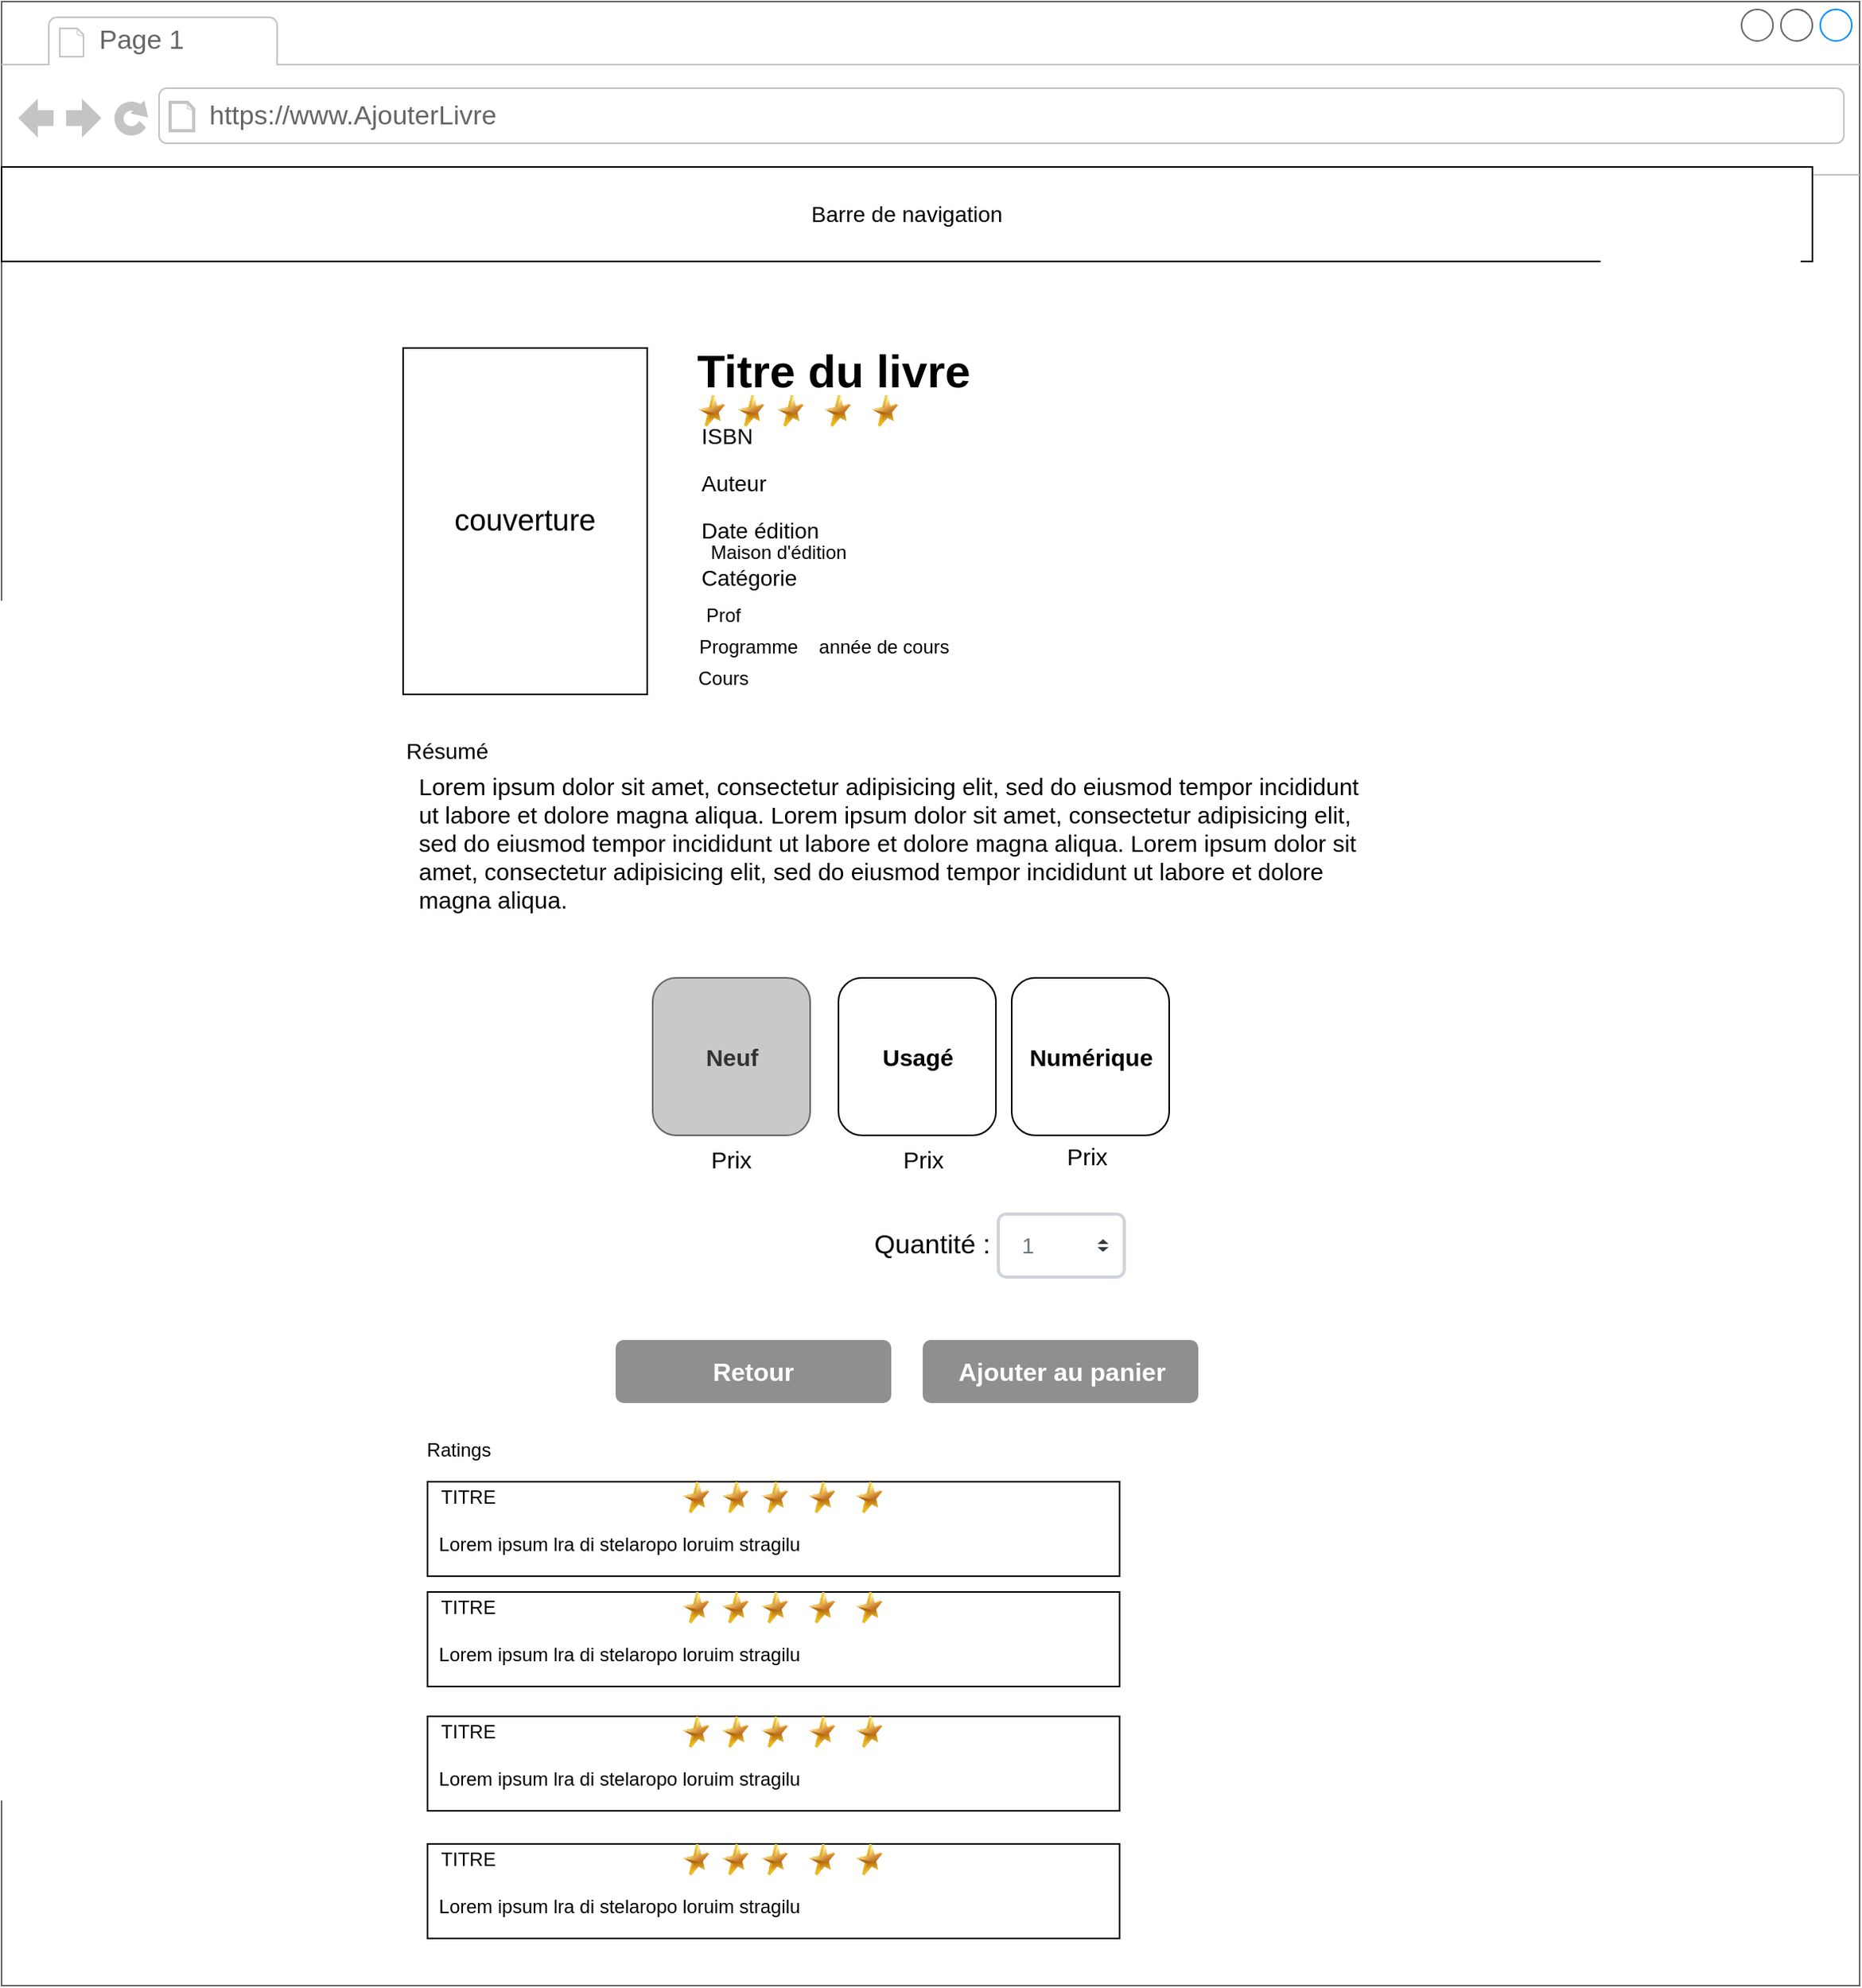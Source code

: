 <mxfile version="16.5.1" type="device"><diagram id="91kkuuxn5-ELteaasb6b" name="Page-1"><mxGraphModel dx="1102" dy="865" grid="1" gridSize="10" guides="1" tooltips="1" connect="1" arrows="1" fold="1" page="1" pageScale="1" pageWidth="827" pageHeight="1169" math="0" shadow="0"><root><mxCell id="0"/><mxCell id="1" parent="0"/><mxCell id="qHV2exuXcShavYTk0zmn-5" value="" style="strokeWidth=1;shadow=0;dashed=0;align=center;html=1;shape=mxgraph.mockup.containers.browserWindow;rSize=0;strokeColor=#666666;strokeColor2=#008cff;strokeColor3=#c4c4c4;mainText=,;recursiveResize=0;" parent="1" vertex="1"><mxGeometry x="220" y="20" width="1180" height="1260" as="geometry"/></mxCell><mxCell id="qHV2exuXcShavYTk0zmn-6" value="Page 1" style="strokeWidth=1;shadow=0;dashed=0;align=center;html=1;shape=mxgraph.mockup.containers.anchor;fontSize=17;fontColor=#666666;align=left;" parent="qHV2exuXcShavYTk0zmn-5" vertex="1"><mxGeometry x="60" y="12" width="110" height="26" as="geometry"/></mxCell><mxCell id="qHV2exuXcShavYTk0zmn-7" value="https://www.AjouterLivre" style="strokeWidth=1;shadow=0;dashed=0;align=center;html=1;shape=mxgraph.mockup.containers.anchor;rSize=0;fontSize=17;fontColor=#666666;align=left;" parent="qHV2exuXcShavYTk0zmn-5" vertex="1"><mxGeometry x="130" y="60" width="250" height="26" as="geometry"/></mxCell><mxCell id="qHV2exuXcShavYTk0zmn-8" value="&lt;font style=&quot;font-size: 14px;&quot;&gt;Barre de navigation&lt;/font&gt;" style="rounded=0;whiteSpace=wrap;html=1;" parent="qHV2exuXcShavYTk0zmn-5" vertex="1"><mxGeometry y="105" width="1150" height="60" as="geometry"/></mxCell><mxCell id="qHV2exuXcShavYTk0zmn-9" value="ISBN" style="fillColor=none;strokeColor=none;align=left;fontSize=14;" parent="qHV2exuXcShavYTk0zmn-5" vertex="1"><mxGeometry x="442.5" y="260" width="100" height="30" as="geometry"/></mxCell><mxCell id="qHV2exuXcShavYTk0zmn-13" value="Résumé" style="fillColor=none;strokeColor=none;align=left;fontSize=14;" parent="qHV2exuXcShavYTk0zmn-5" vertex="1"><mxGeometry x="255" y="460" width="100" height="30" as="geometry"/></mxCell><mxCell id="qHV2exuXcShavYTk0zmn-15" value="Ajouter au panier" style="html=1;shadow=0;dashed=0;shape=mxgraph.bootstrap.rrect;rSize=5;fillColor=#8F8F8F;strokeColor=none;align=center;spacing=15;fontSize=16;fontColor=#ffffff;fontStyle=1" parent="qHV2exuXcShavYTk0zmn-5" vertex="1"><mxGeometry x="585" y="850" width="175" height="40" as="geometry"/></mxCell><mxCell id="qHV2exuXcShavYTk0zmn-19" value="Auteur" style="fillColor=none;strokeColor=none;align=left;fontSize=14;" parent="qHV2exuXcShavYTk0zmn-5" vertex="1"><mxGeometry x="442.5" y="290" width="100" height="30" as="geometry"/></mxCell><mxCell id="qHV2exuXcShavYTk0zmn-20" value="&lt;span style=&quot;font-size: 29px;&quot;&gt;&lt;b&gt;Titre du livre&lt;/b&gt;&lt;/span&gt;" style="text;html=1;align=center;verticalAlign=middle;resizable=0;points=[];autosize=1;strokeColor=none;fillColor=none;fontSize=14;" parent="qHV2exuXcShavYTk0zmn-5" vertex="1"><mxGeometry x="427.5" y="210" width="200" height="50" as="geometry"/></mxCell><mxCell id="qHV2exuXcShavYTk0zmn-33" value="Date édition" style="fillColor=none;strokeColor=none;align=left;fontSize=14;" parent="qHV2exuXcShavYTk0zmn-5" vertex="1"><mxGeometry x="442.5" y="320" width="100" height="30" as="geometry"/></mxCell><mxCell id="qHV2exuXcShavYTk0zmn-48" value="Retour" style="html=1;shadow=0;dashed=0;shape=mxgraph.bootstrap.rrect;rSize=5;strokeColor=none;strokeWidth=1;fillColor=#8F8F8F;fontColor=#FFFFFF;whiteSpace=wrap;align=center;verticalAlign=middle;spacingLeft=0;fontStyle=1;fontSize=16;spacing=5;" parent="qHV2exuXcShavYTk0zmn-5" vertex="1"><mxGeometry x="390" y="850" width="175" height="40" as="geometry"/></mxCell><mxCell id="qHV2exuXcShavYTk0zmn-50" value="couverture" style="rounded=0;whiteSpace=wrap;html=1;fontSize=19;" parent="qHV2exuXcShavYTk0zmn-5" vertex="1"><mxGeometry x="255" y="220" width="155" height="220" as="geometry"/></mxCell><mxCell id="qHV2exuXcShavYTk0zmn-51" value="Catégorie" style="fillColor=none;strokeColor=none;align=left;fontSize=14;" parent="qHV2exuXcShavYTk0zmn-5" vertex="1"><mxGeometry x="442.5" y="350" width="100" height="30" as="geometry"/></mxCell><mxCell id="qHV2exuXcShavYTk0zmn-52" value="&lt;h1 style=&quot;font-size: 15px;&quot;&gt;&lt;span style=&quot;font-weight: normal;&quot;&gt;&lt;span style=&quot;background-color: initial;&quot;&gt;Lorem ipsum dolor sit amet, consectetur adipisicing elit, sed do eiusmod tempor incididunt ut labore et dolore magna aliqua.&amp;nbsp;&lt;/span&gt;Lorem ipsum dolor sit amet, consectetur adipisicing elit, sed do eiusmod tempor incididunt ut labore et dolore magna aliqua. Lorem ipsum dolor sit amet, consectetur adipisicing elit, sed do eiusmod tempor incididunt ut labore et dolore magna aliqua.&amp;nbsp;&lt;/span&gt;&lt;/h1&gt;" style="text;html=1;strokeColor=none;fillColor=none;spacing=5;spacingTop=-20;whiteSpace=wrap;overflow=hidden;rounded=0;fontSize=15;" parent="qHV2exuXcShavYTk0zmn-5" vertex="1"><mxGeometry x="260" y="490" width="610" height="120" as="geometry"/></mxCell><mxCell id="z1da72PB5cjSuNmUH9Q--11" value="1" style="html=1;shadow=0;dashed=0;shape=mxgraph.bootstrap.rrect;rSize=5;fillColor=#ffffff;strokeColor=#CED4DA;align=left;spacing=15;fontSize=14;fontColor=#6C767D;fontStyle=0;strokeWidth=2;" parent="qHV2exuXcShavYTk0zmn-5" vertex="1"><mxGeometry x="633" y="770" width="80" height="40" as="geometry"/></mxCell><mxCell id="z1da72PB5cjSuNmUH9Q--12" value="" style="shape=triangle;direction=south;fillColor=#343A40;strokeColor=none;perimeter=none;" parent="z1da72PB5cjSuNmUH9Q--11" vertex="1"><mxGeometry x="1" y="0.5" width="7" height="3" relative="1" as="geometry"><mxPoint x="-17" y="1" as="offset"/></mxGeometry></mxCell><mxCell id="z1da72PB5cjSuNmUH9Q--13" value="" style="shape=triangle;direction=north;fillColor=#343A40;strokeColor=none;perimeter=none;" parent="z1da72PB5cjSuNmUH9Q--11" vertex="1"><mxGeometry x="1" y="0.5" width="7" height="3" relative="1" as="geometry"><mxPoint x="-17" y="-4" as="offset"/></mxGeometry></mxCell><mxCell id="z1da72PB5cjSuNmUH9Q--14" value="Neuf" style="whiteSpace=wrap;html=1;aspect=fixed;rounded=1;fontSize=15;fontStyle=1;fillColor=#C9C9C9;fontColor=#333333;strokeColor=#666666;" parent="qHV2exuXcShavYTk0zmn-5" vertex="1"><mxGeometry x="413.5" y="620" width="100" height="100" as="geometry"/></mxCell><mxCell id="z1da72PB5cjSuNmUH9Q--15" value="Numérique" style="whiteSpace=wrap;html=1;aspect=fixed;rounded=1;fontSize=15;fontStyle=1" parent="qHV2exuXcShavYTk0zmn-5" vertex="1"><mxGeometry x="641.5" y="620" width="100" height="100" as="geometry"/></mxCell><mxCell id="z1da72PB5cjSuNmUH9Q--16" value="Usagé" style="whiteSpace=wrap;html=1;aspect=fixed;rounded=1;fontSize=15;fontStyle=1;" parent="qHV2exuXcShavYTk0zmn-5" vertex="1"><mxGeometry x="531.5" y="620" width="100" height="100" as="geometry"/></mxCell><mxCell id="z1da72PB5cjSuNmUH9Q--23" value="Quantité :&amp;nbsp;" style="text;html=1;align=center;verticalAlign=middle;resizable=0;points=[];autosize=1;strokeColor=none;fillColor=none;fontSize=17;" parent="qHV2exuXcShavYTk0zmn-5" vertex="1"><mxGeometry x="543" y="775" width="100" height="30" as="geometry"/></mxCell><mxCell id="z1da72PB5cjSuNmUH9Q--24" value="Prix" style="text;html=1;align=center;verticalAlign=middle;resizable=0;points=[];autosize=1;strokeColor=none;fillColor=none;fontSize=15;" parent="qHV2exuXcShavYTk0zmn-5" vertex="1"><mxGeometry x="437.5" y="720" width="50" height="30" as="geometry"/></mxCell><mxCell id="z1da72PB5cjSuNmUH9Q--27" value="Prix" style="text;html=1;align=center;verticalAlign=middle;resizable=0;points=[];autosize=1;fontSize=15;" parent="qHV2exuXcShavYTk0zmn-5" vertex="1"><mxGeometry x="560" y="720" width="50" height="30" as="geometry"/></mxCell><mxCell id="z1da72PB5cjSuNmUH9Q--28" value="Prix" style="text;html=1;align=center;verticalAlign=middle;resizable=0;points=[];autosize=1;strokeColor=none;fillColor=none;fontSize=15;" parent="qHV2exuXcShavYTk0zmn-5" vertex="1"><mxGeometry x="664" y="718" width="50" height="30" as="geometry"/></mxCell><mxCell id="Fmv8J6Phy1njt4fdNs48-3" value="Prof" style="text;html=1;align=center;verticalAlign=middle;resizable=0;points=[];autosize=1;strokeColor=none;fillColor=none;" parent="qHV2exuXcShavYTk0zmn-5" vertex="1"><mxGeometry x="437.5" y="380" width="40" height="20" as="geometry"/></mxCell><mxCell id="Fmv8J6Phy1njt4fdNs48-4" value="Programme" style="text;html=1;align=center;verticalAlign=middle;resizable=0;points=[];autosize=1;strokeColor=none;fillColor=none;" parent="qHV2exuXcShavYTk0zmn-5" vertex="1"><mxGeometry x="433.5" y="400" width="80" height="20" as="geometry"/></mxCell><mxCell id="Fmv8J6Phy1njt4fdNs48-2" value="Cours" style="text;html=1;align=center;verticalAlign=middle;resizable=0;points=[];autosize=1;strokeColor=none;fillColor=none;" parent="qHV2exuXcShavYTk0zmn-5" vertex="1"><mxGeometry x="432.5" y="420" width="50" height="20" as="geometry"/></mxCell><mxCell id="Fmv8J6Phy1njt4fdNs48-5" value="année de cours" style="text;html=1;align=center;verticalAlign=middle;resizable=0;points=[];autosize=1;strokeColor=none;fillColor=none;" parent="qHV2exuXcShavYTk0zmn-5" vertex="1"><mxGeometry x="510" y="400" width="100" height="20" as="geometry"/></mxCell><mxCell id="dh-eTtHuJffI4dI8EJvk-1" value="Ratings" style="text;html=1;align=center;verticalAlign=middle;resizable=0;points=[];autosize=1;strokeColor=none;fillColor=none;" parent="qHV2exuXcShavYTk0zmn-5" vertex="1"><mxGeometry x="260" y="910" width="60" height="20" as="geometry"/></mxCell><mxCell id="dh-eTtHuJffI4dI8EJvk-2" value="" style="rounded=0;whiteSpace=wrap;html=1;" parent="qHV2exuXcShavYTk0zmn-5" vertex="1"><mxGeometry x="270.5" y="940" width="439.5" height="60" as="geometry"/></mxCell><mxCell id="dh-eTtHuJffI4dI8EJvk-3" value="" style="image;html=1;image=img/lib/clip_art/general/Star_128x128.png" parent="qHV2exuXcShavYTk0zmn-5" vertex="1"><mxGeometry x="531" y="940" width="40" height="20" as="geometry"/></mxCell><mxCell id="dh-eTtHuJffI4dI8EJvk-4" value="" style="image;html=1;image=img/lib/clip_art/general/Star_128x128.png" parent="qHV2exuXcShavYTk0zmn-5" vertex="1"><mxGeometry x="501" y="940" width="40" height="20" as="geometry"/></mxCell><mxCell id="dh-eTtHuJffI4dI8EJvk-5" value="" style="image;html=1;image=img/lib/clip_art/general/Star_128x128.png" parent="qHV2exuXcShavYTk0zmn-5" vertex="1"><mxGeometry x="461" y="940" width="60" height="20" as="geometry"/></mxCell><mxCell id="dh-eTtHuJffI4dI8EJvk-6" value="" style="image;html=1;image=img/lib/clip_art/general/Star_128x128.png" parent="qHV2exuXcShavYTk0zmn-5" vertex="1"><mxGeometry x="441" y="940" width="50" height="20" as="geometry"/></mxCell><mxCell id="dh-eTtHuJffI4dI8EJvk-7" value="" style="image;html=1;image=img/lib/clip_art/general/Star_128x128.png" parent="qHV2exuXcShavYTk0zmn-5" vertex="1"><mxGeometry x="431" y="940" width="20" height="20" as="geometry"/></mxCell><mxCell id="dh-eTtHuJffI4dI8EJvk-8" value="TITRE" style="text;html=1;align=center;verticalAlign=middle;resizable=0;points=[];autosize=1;strokeColor=none;fillColor=none;" parent="qHV2exuXcShavYTk0zmn-5" vertex="1"><mxGeometry x="270.5" y="940" width="50" height="20" as="geometry"/></mxCell><mxCell id="dh-eTtHuJffI4dI8EJvk-9" value="Lorem ipsum lra di stelaropo loruim stragilu" style="text;html=1;align=center;verticalAlign=middle;resizable=0;points=[];autosize=1;strokeColor=none;fillColor=none;" parent="qHV2exuXcShavYTk0zmn-5" vertex="1"><mxGeometry x="271.5" y="970" width="240" height="20" as="geometry"/></mxCell><mxCell id="dh-eTtHuJffI4dI8EJvk-10" value="" style="rounded=0;whiteSpace=wrap;html=1;" parent="qHV2exuXcShavYTk0zmn-5" vertex="1"><mxGeometry x="270.5" y="1010" width="439.5" height="60" as="geometry"/></mxCell><mxCell id="dh-eTtHuJffI4dI8EJvk-11" value="" style="image;html=1;image=img/lib/clip_art/general/Star_128x128.png" parent="qHV2exuXcShavYTk0zmn-5" vertex="1"><mxGeometry x="531" y="1010" width="40" height="20" as="geometry"/></mxCell><mxCell id="dh-eTtHuJffI4dI8EJvk-12" value="" style="image;html=1;image=img/lib/clip_art/general/Star_128x128.png" parent="qHV2exuXcShavYTk0zmn-5" vertex="1"><mxGeometry x="501" y="1010" width="40" height="20" as="geometry"/></mxCell><mxCell id="dh-eTtHuJffI4dI8EJvk-13" value="" style="image;html=1;image=img/lib/clip_art/general/Star_128x128.png" parent="qHV2exuXcShavYTk0zmn-5" vertex="1"><mxGeometry x="461" y="1010" width="60" height="20" as="geometry"/></mxCell><mxCell id="dh-eTtHuJffI4dI8EJvk-14" value="" style="image;html=1;image=img/lib/clip_art/general/Star_128x128.png" parent="qHV2exuXcShavYTk0zmn-5" vertex="1"><mxGeometry x="441" y="1010" width="50" height="20" as="geometry"/></mxCell><mxCell id="dh-eTtHuJffI4dI8EJvk-15" value="" style="image;html=1;image=img/lib/clip_art/general/Star_128x128.png" parent="qHV2exuXcShavYTk0zmn-5" vertex="1"><mxGeometry x="431" y="1010" width="20" height="20" as="geometry"/></mxCell><mxCell id="dh-eTtHuJffI4dI8EJvk-16" value="TITRE" style="text;html=1;align=center;verticalAlign=middle;resizable=0;points=[];autosize=1;strokeColor=none;fillColor=none;" parent="qHV2exuXcShavYTk0zmn-5" vertex="1"><mxGeometry x="270.5" y="1010" width="50" height="20" as="geometry"/></mxCell><mxCell id="dh-eTtHuJffI4dI8EJvk-17" value="Lorem ipsum lra di stelaropo loruim stragilu" style="text;html=1;align=center;verticalAlign=middle;resizable=0;points=[];autosize=1;strokeColor=none;fillColor=none;" parent="qHV2exuXcShavYTk0zmn-5" vertex="1"><mxGeometry x="271.5" y="1040" width="240" height="20" as="geometry"/></mxCell><mxCell id="dh-eTtHuJffI4dI8EJvk-18" value="" style="rounded=0;whiteSpace=wrap;html=1;" parent="qHV2exuXcShavYTk0zmn-5" vertex="1"><mxGeometry x="270.5" y="1089" width="439.5" height="60" as="geometry"/></mxCell><mxCell id="dh-eTtHuJffI4dI8EJvk-19" value="" style="image;html=1;image=img/lib/clip_art/general/Star_128x128.png" parent="qHV2exuXcShavYTk0zmn-5" vertex="1"><mxGeometry x="531" y="1089" width="40" height="20" as="geometry"/></mxCell><mxCell id="dh-eTtHuJffI4dI8EJvk-20" value="" style="image;html=1;image=img/lib/clip_art/general/Star_128x128.png" parent="qHV2exuXcShavYTk0zmn-5" vertex="1"><mxGeometry x="501" y="1089" width="40" height="20" as="geometry"/></mxCell><mxCell id="dh-eTtHuJffI4dI8EJvk-21" value="" style="image;html=1;image=img/lib/clip_art/general/Star_128x128.png" parent="qHV2exuXcShavYTk0zmn-5" vertex="1"><mxGeometry x="461" y="1089" width="60" height="20" as="geometry"/></mxCell><mxCell id="dh-eTtHuJffI4dI8EJvk-22" value="" style="image;html=1;image=img/lib/clip_art/general/Star_128x128.png" parent="qHV2exuXcShavYTk0zmn-5" vertex="1"><mxGeometry x="441" y="1089" width="50" height="20" as="geometry"/></mxCell><mxCell id="dh-eTtHuJffI4dI8EJvk-23" value="" style="image;html=1;image=img/lib/clip_art/general/Star_128x128.png" parent="qHV2exuXcShavYTk0zmn-5" vertex="1"><mxGeometry x="431" y="1089" width="20" height="20" as="geometry"/></mxCell><mxCell id="dh-eTtHuJffI4dI8EJvk-24" value="TITRE" style="text;html=1;align=center;verticalAlign=middle;resizable=0;points=[];autosize=1;strokeColor=none;fillColor=none;" parent="qHV2exuXcShavYTk0zmn-5" vertex="1"><mxGeometry x="270.5" y="1089" width="50" height="20" as="geometry"/></mxCell><mxCell id="dh-eTtHuJffI4dI8EJvk-25" value="Lorem ipsum lra di stelaropo loruim stragilu" style="text;html=1;align=center;verticalAlign=middle;resizable=0;points=[];autosize=1;strokeColor=none;fillColor=none;" parent="qHV2exuXcShavYTk0zmn-5" vertex="1"><mxGeometry x="271.5" y="1119" width="240" height="20" as="geometry"/></mxCell><mxCell id="dh-eTtHuJffI4dI8EJvk-26" value="" style="rounded=0;whiteSpace=wrap;html=1;" parent="qHV2exuXcShavYTk0zmn-5" vertex="1"><mxGeometry x="270.5" y="1170" width="439.5" height="60" as="geometry"/></mxCell><mxCell id="dh-eTtHuJffI4dI8EJvk-27" value="" style="image;html=1;image=img/lib/clip_art/general/Star_128x128.png" parent="qHV2exuXcShavYTk0zmn-5" vertex="1"><mxGeometry x="531" y="1170" width="40" height="20" as="geometry"/></mxCell><mxCell id="dh-eTtHuJffI4dI8EJvk-28" value="" style="image;html=1;image=img/lib/clip_art/general/Star_128x128.png" parent="qHV2exuXcShavYTk0zmn-5" vertex="1"><mxGeometry x="501" y="1170" width="40" height="20" as="geometry"/></mxCell><mxCell id="dh-eTtHuJffI4dI8EJvk-29" value="" style="image;html=1;image=img/lib/clip_art/general/Star_128x128.png" parent="qHV2exuXcShavYTk0zmn-5" vertex="1"><mxGeometry x="461" y="1170" width="60" height="20" as="geometry"/></mxCell><mxCell id="dh-eTtHuJffI4dI8EJvk-30" value="" style="image;html=1;image=img/lib/clip_art/general/Star_128x128.png" parent="qHV2exuXcShavYTk0zmn-5" vertex="1"><mxGeometry x="441" y="1170" width="50" height="20" as="geometry"/></mxCell><mxCell id="dh-eTtHuJffI4dI8EJvk-31" value="" style="image;html=1;image=img/lib/clip_art/general/Star_128x128.png" parent="qHV2exuXcShavYTk0zmn-5" vertex="1"><mxGeometry x="431" y="1170" width="20" height="20" as="geometry"/></mxCell><mxCell id="dh-eTtHuJffI4dI8EJvk-32" value="TITRE" style="text;html=1;align=center;verticalAlign=middle;resizable=0;points=[];autosize=1;strokeColor=none;fillColor=none;" parent="qHV2exuXcShavYTk0zmn-5" vertex="1"><mxGeometry x="270.5" y="1170" width="50" height="20" as="geometry"/></mxCell><mxCell id="dh-eTtHuJffI4dI8EJvk-33" value="Lorem ipsum lra di stelaropo loruim stragilu" style="text;html=1;align=center;verticalAlign=middle;resizable=0;points=[];autosize=1;strokeColor=none;fillColor=none;" parent="qHV2exuXcShavYTk0zmn-5" vertex="1"><mxGeometry x="271.5" y="1200" width="240" height="20" as="geometry"/></mxCell><mxCell id="dh-eTtHuJffI4dI8EJvk-34" value="" style="image;html=1;image=img/lib/clip_art/general/Star_128x128.png" parent="qHV2exuXcShavYTk0zmn-5" vertex="1"><mxGeometry x="541" y="250" width="40" height="20" as="geometry"/></mxCell><mxCell id="dh-eTtHuJffI4dI8EJvk-35" value="" style="image;html=1;image=img/lib/clip_art/general/Star_128x128.png" parent="qHV2exuXcShavYTk0zmn-5" vertex="1"><mxGeometry x="511" y="250" width="40" height="20" as="geometry"/></mxCell><mxCell id="dh-eTtHuJffI4dI8EJvk-36" value="" style="image;html=1;image=img/lib/clip_art/general/Star_128x128.png" parent="qHV2exuXcShavYTk0zmn-5" vertex="1"><mxGeometry x="471" y="250" width="60" height="20" as="geometry"/></mxCell><mxCell id="dh-eTtHuJffI4dI8EJvk-37" value="" style="image;html=1;image=img/lib/clip_art/general/Star_128x128.png" parent="qHV2exuXcShavYTk0zmn-5" vertex="1"><mxGeometry x="451" y="250" width="50" height="20" as="geometry"/></mxCell><mxCell id="dh-eTtHuJffI4dI8EJvk-38" value="" style="image;html=1;image=img/lib/clip_art/general/Star_128x128.png" parent="qHV2exuXcShavYTk0zmn-5" vertex="1"><mxGeometry x="441" y="250" width="20" height="20" as="geometry"/></mxCell><mxCell id="78gu0_HebCHqfa2EL9us-1" value="Maison d'édition" style="text;html=1;align=center;verticalAlign=middle;resizable=0;points=[];autosize=1;strokeColor=none;fillColor=none;" vertex="1" parent="qHV2exuXcShavYTk0zmn-5"><mxGeometry x="443" y="340" width="100" height="20" as="geometry"/></mxCell></root></mxGraphModel></diagram></mxfile>